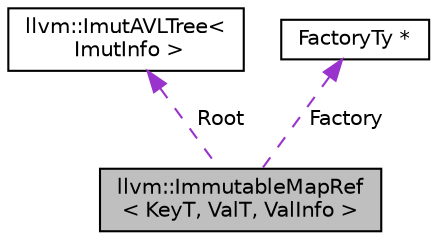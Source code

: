 digraph "llvm::ImmutableMapRef&lt; KeyT, ValT, ValInfo &gt;"
{
 // LATEX_PDF_SIZE
  bgcolor="transparent";
  edge [fontname="Helvetica",fontsize="10",labelfontname="Helvetica",labelfontsize="10"];
  node [fontname="Helvetica",fontsize="10",shape="box"];
  Node1 [label="llvm::ImmutableMapRef\l\< KeyT, ValT, ValInfo \>",height=0.2,width=0.4,color="black", fillcolor="grey75", style="filled", fontcolor="black",tooltip=" "];
  Node2 -> Node1 [dir="back",color="darkorchid3",fontsize="10",style="dashed",label=" Root" ,fontname="Helvetica"];
  Node2 [label="llvm::ImutAVLTree\<\l ImutInfo \>",height=0.2,width=0.4,color="black",URL="$classllvm_1_1ImutAVLTree.html",tooltip=" "];
  Node3 -> Node1 [dir="back",color="darkorchid3",fontsize="10",style="dashed",label=" Factory" ,fontname="Helvetica"];
  Node3 [label="FactoryTy *",height=0.2,width=0.4,color="black",tooltip=" "];
}
